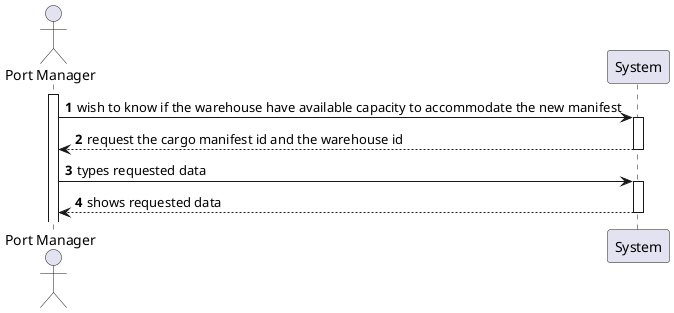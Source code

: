@startuml
'https://plantuml.com/sequence-diagram

autonumber

actor "Port Manager" as PM
participant "System" as S
activate PM

PM -> S: wish to know if the warehouse have available capacity to accommodate the new manifest
activate S
PM <-- S: request the cargo manifest id and the warehouse id
deactivate S
PM -> S: types requested data
activate S
PM <-- S: shows requested data
deactivate S
@enduml